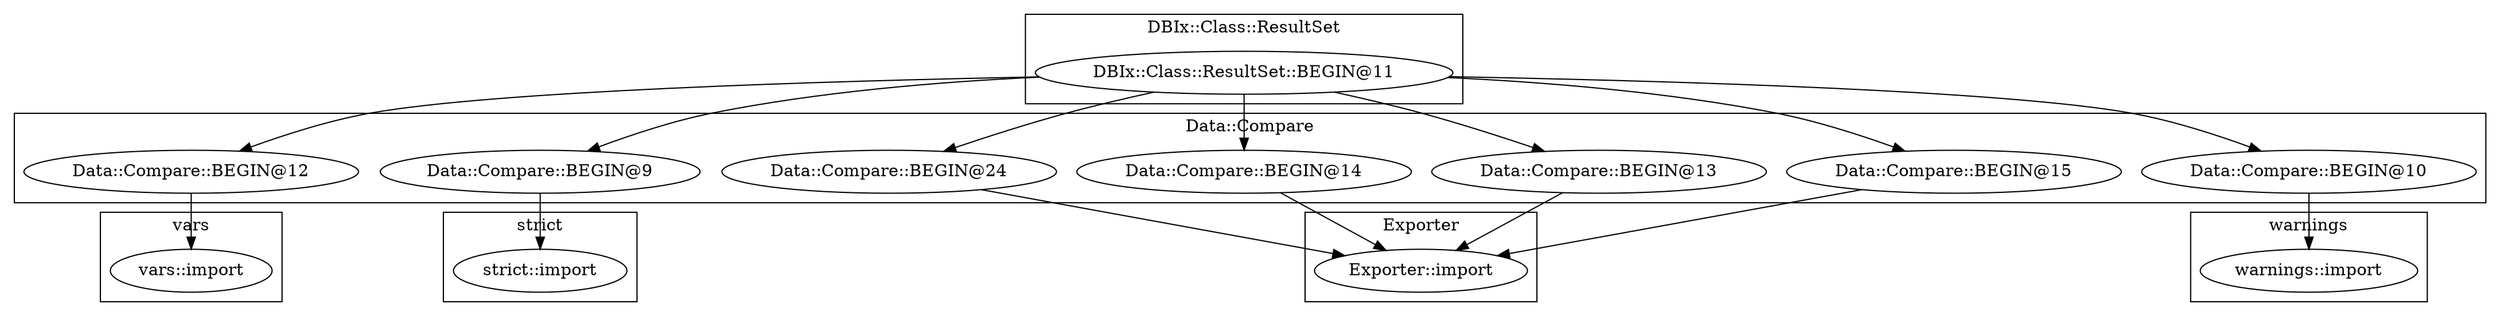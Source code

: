 digraph {
graph [overlap=false]
subgraph cluster_DBIx_Class_ResultSet {
	label="DBIx::Class::ResultSet";
	"DBIx::Class::ResultSet::BEGIN@11";
}
subgraph cluster_warnings {
	label="warnings";
	"warnings::import";
}
subgraph cluster_Data_Compare {
	label="Data::Compare";
	"Data::Compare::BEGIN@12";
	"Data::Compare::BEGIN@9";
	"Data::Compare::BEGIN@14";
	"Data::Compare::BEGIN@24";
	"Data::Compare::BEGIN@15";
	"Data::Compare::BEGIN@13";
	"Data::Compare::BEGIN@10";
}
subgraph cluster_Exporter {
	label="Exporter";
	"Exporter::import";
}
subgraph cluster_vars {
	label="vars";
	"vars::import";
}
subgraph cluster_strict {
	label="strict";
	"strict::import";
}
"DBIx::Class::ResultSet::BEGIN@11" -> "Data::Compare::BEGIN@15";
"DBIx::Class::ResultSet::BEGIN@11" -> "Data::Compare::BEGIN@12";
"Data::Compare::BEGIN@9" -> "strict::import";
"DBIx::Class::ResultSet::BEGIN@11" -> "Data::Compare::BEGIN@10";
"Data::Compare::BEGIN@15" -> "Exporter::import";
"Data::Compare::BEGIN@14" -> "Exporter::import";
"Data::Compare::BEGIN@13" -> "Exporter::import";
"Data::Compare::BEGIN@24" -> "Exporter::import";
"Data::Compare::BEGIN@10" -> "warnings::import";
"Data::Compare::BEGIN@12" -> "vars::import";
"DBIx::Class::ResultSet::BEGIN@11" -> "Data::Compare::BEGIN@14";
"DBIx::Class::ResultSet::BEGIN@11" -> "Data::Compare::BEGIN@13";
"DBIx::Class::ResultSet::BEGIN@11" -> "Data::Compare::BEGIN@24";
"DBIx::Class::ResultSet::BEGIN@11" -> "Data::Compare::BEGIN@9";
}
